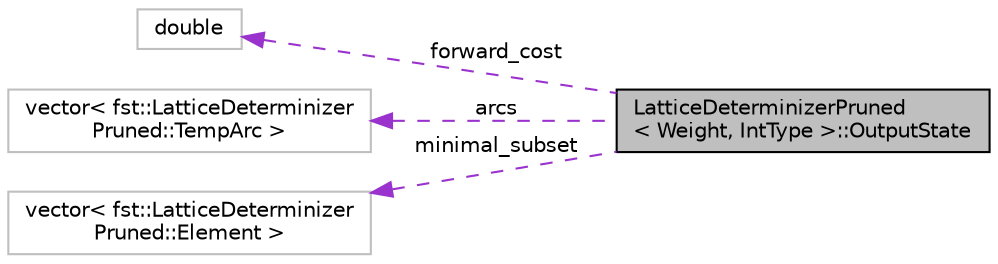 digraph "LatticeDeterminizerPruned&lt; Weight, IntType &gt;::OutputState"
{
  edge [fontname="Helvetica",fontsize="10",labelfontname="Helvetica",labelfontsize="10"];
  node [fontname="Helvetica",fontsize="10",shape=record];
  rankdir="LR";
  Node1 [label="LatticeDeterminizerPruned\l\< Weight, IntType \>::OutputState",height=0.2,width=0.4,color="black", fillcolor="grey75", style="filled", fontcolor="black"];
  Node2 -> Node1 [dir="back",color="darkorchid3",fontsize="10",style="dashed",label=" forward_cost" ,fontname="Helvetica"];
  Node2 [label="double",height=0.2,width=0.4,color="grey75", fillcolor="white", style="filled"];
  Node3 -> Node1 [dir="back",color="darkorchid3",fontsize="10",style="dashed",label=" arcs" ,fontname="Helvetica"];
  Node3 [label="vector\< fst::LatticeDeterminizer\lPruned::TempArc \>",height=0.2,width=0.4,color="grey75", fillcolor="white", style="filled"];
  Node4 -> Node1 [dir="back",color="darkorchid3",fontsize="10",style="dashed",label=" minimal_subset" ,fontname="Helvetica"];
  Node4 [label="vector\< fst::LatticeDeterminizer\lPruned::Element \>",height=0.2,width=0.4,color="grey75", fillcolor="white", style="filled"];
}
